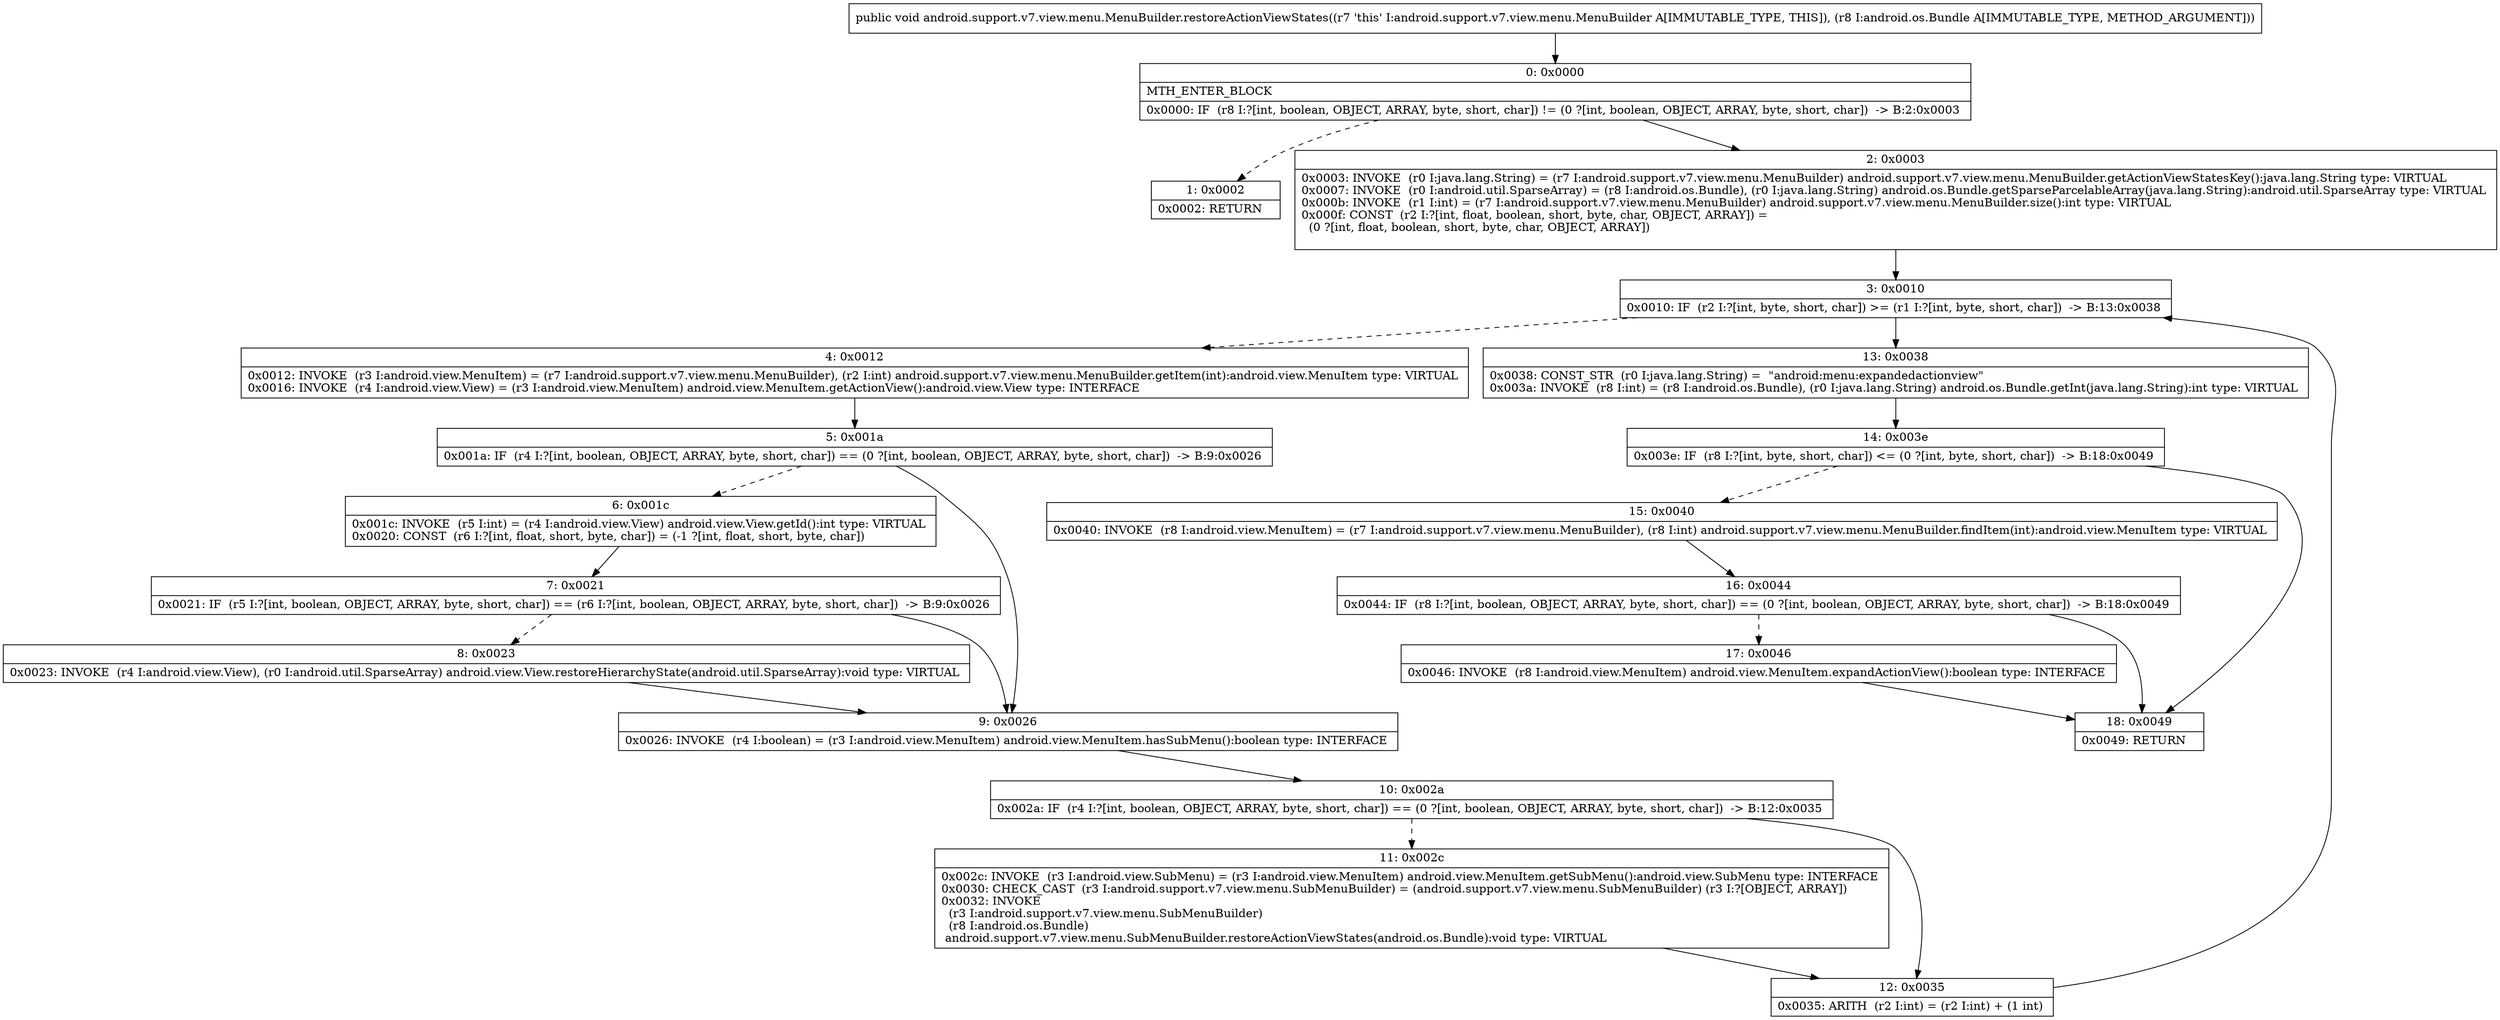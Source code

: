 digraph "CFG forandroid.support.v7.view.menu.MenuBuilder.restoreActionViewStates(Landroid\/os\/Bundle;)V" {
Node_0 [shape=record,label="{0\:\ 0x0000|MTH_ENTER_BLOCK\l|0x0000: IF  (r8 I:?[int, boolean, OBJECT, ARRAY, byte, short, char]) != (0 ?[int, boolean, OBJECT, ARRAY, byte, short, char])  \-\> B:2:0x0003 \l}"];
Node_1 [shape=record,label="{1\:\ 0x0002|0x0002: RETURN   \l}"];
Node_2 [shape=record,label="{2\:\ 0x0003|0x0003: INVOKE  (r0 I:java.lang.String) = (r7 I:android.support.v7.view.menu.MenuBuilder) android.support.v7.view.menu.MenuBuilder.getActionViewStatesKey():java.lang.String type: VIRTUAL \l0x0007: INVOKE  (r0 I:android.util.SparseArray) = (r8 I:android.os.Bundle), (r0 I:java.lang.String) android.os.Bundle.getSparseParcelableArray(java.lang.String):android.util.SparseArray type: VIRTUAL \l0x000b: INVOKE  (r1 I:int) = (r7 I:android.support.v7.view.menu.MenuBuilder) android.support.v7.view.menu.MenuBuilder.size():int type: VIRTUAL \l0x000f: CONST  (r2 I:?[int, float, boolean, short, byte, char, OBJECT, ARRAY]) = \l  (0 ?[int, float, boolean, short, byte, char, OBJECT, ARRAY])\l \l}"];
Node_3 [shape=record,label="{3\:\ 0x0010|0x0010: IF  (r2 I:?[int, byte, short, char]) \>= (r1 I:?[int, byte, short, char])  \-\> B:13:0x0038 \l}"];
Node_4 [shape=record,label="{4\:\ 0x0012|0x0012: INVOKE  (r3 I:android.view.MenuItem) = (r7 I:android.support.v7.view.menu.MenuBuilder), (r2 I:int) android.support.v7.view.menu.MenuBuilder.getItem(int):android.view.MenuItem type: VIRTUAL \l0x0016: INVOKE  (r4 I:android.view.View) = (r3 I:android.view.MenuItem) android.view.MenuItem.getActionView():android.view.View type: INTERFACE \l}"];
Node_5 [shape=record,label="{5\:\ 0x001a|0x001a: IF  (r4 I:?[int, boolean, OBJECT, ARRAY, byte, short, char]) == (0 ?[int, boolean, OBJECT, ARRAY, byte, short, char])  \-\> B:9:0x0026 \l}"];
Node_6 [shape=record,label="{6\:\ 0x001c|0x001c: INVOKE  (r5 I:int) = (r4 I:android.view.View) android.view.View.getId():int type: VIRTUAL \l0x0020: CONST  (r6 I:?[int, float, short, byte, char]) = (\-1 ?[int, float, short, byte, char]) \l}"];
Node_7 [shape=record,label="{7\:\ 0x0021|0x0021: IF  (r5 I:?[int, boolean, OBJECT, ARRAY, byte, short, char]) == (r6 I:?[int, boolean, OBJECT, ARRAY, byte, short, char])  \-\> B:9:0x0026 \l}"];
Node_8 [shape=record,label="{8\:\ 0x0023|0x0023: INVOKE  (r4 I:android.view.View), (r0 I:android.util.SparseArray) android.view.View.restoreHierarchyState(android.util.SparseArray):void type: VIRTUAL \l}"];
Node_9 [shape=record,label="{9\:\ 0x0026|0x0026: INVOKE  (r4 I:boolean) = (r3 I:android.view.MenuItem) android.view.MenuItem.hasSubMenu():boolean type: INTERFACE \l}"];
Node_10 [shape=record,label="{10\:\ 0x002a|0x002a: IF  (r4 I:?[int, boolean, OBJECT, ARRAY, byte, short, char]) == (0 ?[int, boolean, OBJECT, ARRAY, byte, short, char])  \-\> B:12:0x0035 \l}"];
Node_11 [shape=record,label="{11\:\ 0x002c|0x002c: INVOKE  (r3 I:android.view.SubMenu) = (r3 I:android.view.MenuItem) android.view.MenuItem.getSubMenu():android.view.SubMenu type: INTERFACE \l0x0030: CHECK_CAST  (r3 I:android.support.v7.view.menu.SubMenuBuilder) = (android.support.v7.view.menu.SubMenuBuilder) (r3 I:?[OBJECT, ARRAY]) \l0x0032: INVOKE  \l  (r3 I:android.support.v7.view.menu.SubMenuBuilder)\l  (r8 I:android.os.Bundle)\l android.support.v7.view.menu.SubMenuBuilder.restoreActionViewStates(android.os.Bundle):void type: VIRTUAL \l}"];
Node_12 [shape=record,label="{12\:\ 0x0035|0x0035: ARITH  (r2 I:int) = (r2 I:int) + (1 int) \l}"];
Node_13 [shape=record,label="{13\:\ 0x0038|0x0038: CONST_STR  (r0 I:java.lang.String) =  \"android:menu:expandedactionview\" \l0x003a: INVOKE  (r8 I:int) = (r8 I:android.os.Bundle), (r0 I:java.lang.String) android.os.Bundle.getInt(java.lang.String):int type: VIRTUAL \l}"];
Node_14 [shape=record,label="{14\:\ 0x003e|0x003e: IF  (r8 I:?[int, byte, short, char]) \<= (0 ?[int, byte, short, char])  \-\> B:18:0x0049 \l}"];
Node_15 [shape=record,label="{15\:\ 0x0040|0x0040: INVOKE  (r8 I:android.view.MenuItem) = (r7 I:android.support.v7.view.menu.MenuBuilder), (r8 I:int) android.support.v7.view.menu.MenuBuilder.findItem(int):android.view.MenuItem type: VIRTUAL \l}"];
Node_16 [shape=record,label="{16\:\ 0x0044|0x0044: IF  (r8 I:?[int, boolean, OBJECT, ARRAY, byte, short, char]) == (0 ?[int, boolean, OBJECT, ARRAY, byte, short, char])  \-\> B:18:0x0049 \l}"];
Node_17 [shape=record,label="{17\:\ 0x0046|0x0046: INVOKE  (r8 I:android.view.MenuItem) android.view.MenuItem.expandActionView():boolean type: INTERFACE \l}"];
Node_18 [shape=record,label="{18\:\ 0x0049|0x0049: RETURN   \l}"];
MethodNode[shape=record,label="{public void android.support.v7.view.menu.MenuBuilder.restoreActionViewStates((r7 'this' I:android.support.v7.view.menu.MenuBuilder A[IMMUTABLE_TYPE, THIS]), (r8 I:android.os.Bundle A[IMMUTABLE_TYPE, METHOD_ARGUMENT])) }"];
MethodNode -> Node_0;
Node_0 -> Node_1[style=dashed];
Node_0 -> Node_2;
Node_2 -> Node_3;
Node_3 -> Node_4[style=dashed];
Node_3 -> Node_13;
Node_4 -> Node_5;
Node_5 -> Node_6[style=dashed];
Node_5 -> Node_9;
Node_6 -> Node_7;
Node_7 -> Node_8[style=dashed];
Node_7 -> Node_9;
Node_8 -> Node_9;
Node_9 -> Node_10;
Node_10 -> Node_11[style=dashed];
Node_10 -> Node_12;
Node_11 -> Node_12;
Node_12 -> Node_3;
Node_13 -> Node_14;
Node_14 -> Node_15[style=dashed];
Node_14 -> Node_18;
Node_15 -> Node_16;
Node_16 -> Node_17[style=dashed];
Node_16 -> Node_18;
Node_17 -> Node_18;
}

